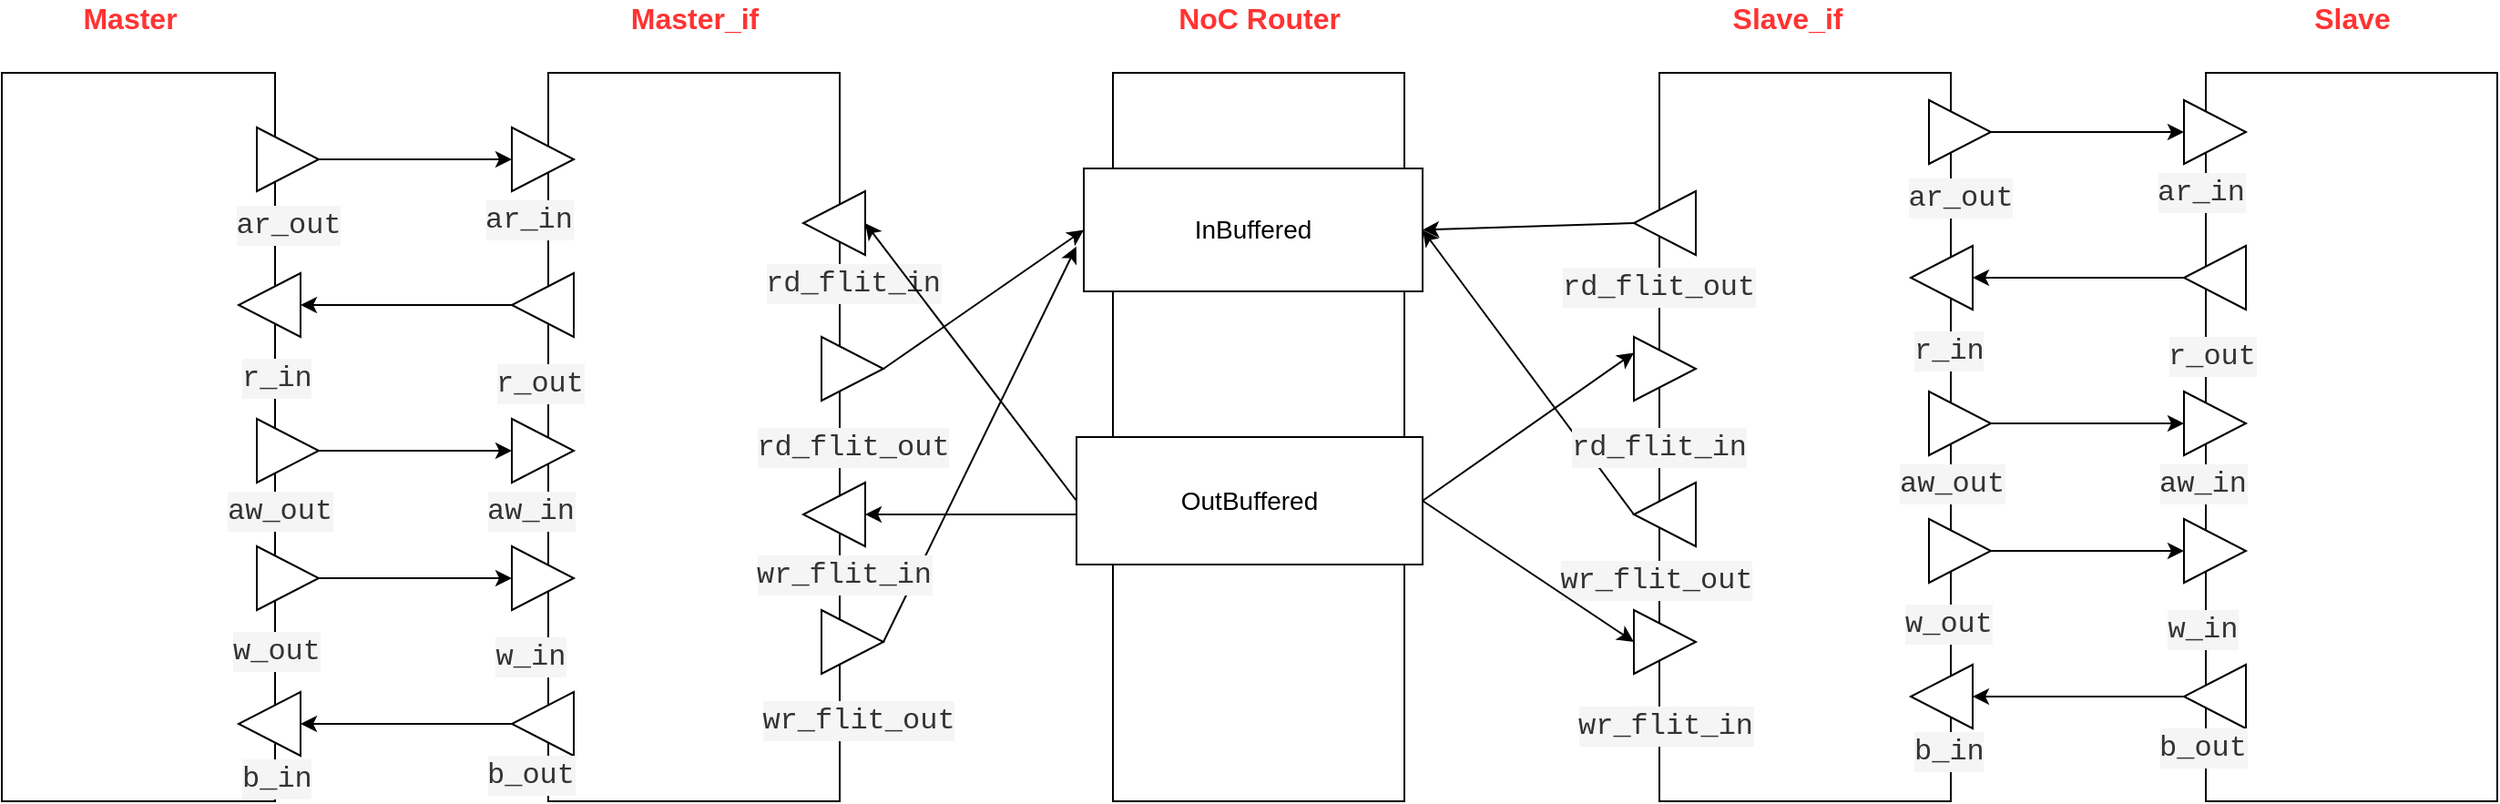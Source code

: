 <mxfile>
    <diagram id="TjHPI2f9OYxIldlkZtsD" name="第 1 页">
        <mxGraphModel dx="2215" dy="555" grid="1" gridSize="10" guides="1" tooltips="1" connect="1" arrows="1" fold="1" page="1" pageScale="1" pageWidth="827" pageHeight="1169" math="0" shadow="0">
            <root>
                <mxCell id="0"/>
                <mxCell id="1" parent="0"/>
                <mxCell id="2" value="" style="rounded=0;whiteSpace=wrap;html=1;" vertex="1" parent="1">
                    <mxGeometry x="120" y="380" width="160" height="400" as="geometry"/>
                </mxCell>
                <mxCell id="3" value="" style="triangle;whiteSpace=wrap;html=1;rotation=0;" vertex="1" parent="1">
                    <mxGeometry x="100" y="410" width="34" height="35" as="geometry"/>
                </mxCell>
                <mxCell id="4" value="" style="rounded=0;whiteSpace=wrap;html=1;" vertex="1" parent="1">
                    <mxGeometry x="-180" y="380" width="150" height="400" as="geometry"/>
                </mxCell>
                <mxCell id="5" value="" style="triangle;whiteSpace=wrap;html=1;rotation=0;" vertex="1" parent="1">
                    <mxGeometry x="-40" y="410" width="34" height="35" as="geometry"/>
                </mxCell>
                <mxCell id="6" value="" style="endArrow=classic;html=1;exitX=1;exitY=0.5;exitDx=0;exitDy=0;entryX=0;entryY=0.5;entryDx=0;entryDy=0;" edge="1" parent="1" source="5" target="3">
                    <mxGeometry width="50" height="50" relative="1" as="geometry">
                        <mxPoint x="20" y="570" as="sourcePoint"/>
                        <mxPoint x="70" y="520" as="targetPoint"/>
                    </mxGeometry>
                </mxCell>
                <mxCell id="7" value="&lt;div style=&quot;color: rgb(51 , 51 , 51) ; background-color: rgb(245 , 245 , 245) ; font-family: &amp;#34;consolas&amp;#34; , &amp;#34;courier new&amp;#34; , monospace ; font-size: 16px ; line-height: 22px&quot;&gt;ar_in&lt;/div&gt;" style="text;html=1;align=center;verticalAlign=middle;resizable=0;points=[];autosize=1;strokeColor=none;fillColor=none;" vertex="1" parent="1">
                    <mxGeometry x="79" y="445" width="60" height="30" as="geometry"/>
                </mxCell>
                <mxCell id="8" value="" style="triangle;whiteSpace=wrap;html=1;rotation=-180;" vertex="1" parent="1">
                    <mxGeometry x="100" y="490" width="34" height="35" as="geometry"/>
                </mxCell>
                <mxCell id="9" value="" style="triangle;whiteSpace=wrap;html=1;rotation=-180;" vertex="1" parent="1">
                    <mxGeometry x="-50" y="490" width="34" height="35" as="geometry"/>
                </mxCell>
                <mxCell id="10" value="" style="endArrow=classic;html=1;fontSize=15;exitX=1;exitY=0.5;exitDx=0;exitDy=0;entryX=0;entryY=0.5;entryDx=0;entryDy=0;" edge="1" parent="1" source="8" target="9">
                    <mxGeometry width="50" height="50" relative="1" as="geometry">
                        <mxPoint x="20" y="560" as="sourcePoint"/>
                        <mxPoint x="70" y="510" as="targetPoint"/>
                    </mxGeometry>
                </mxCell>
                <mxCell id="11" value="&lt;div style=&quot;color: rgb(51 , 51 , 51) ; background-color: rgb(245 , 245 , 245) ; font-family: &amp;#34;consolas&amp;#34; , &amp;#34;courier new&amp;#34; , monospace ; font-size: 16px ; line-height: 22px&quot;&gt;r_out&lt;/div&gt;" style="text;html=1;align=center;verticalAlign=middle;resizable=0;points=[];autosize=1;strokeColor=none;fillColor=none;fontSize=15;" vertex="1" parent="1">
                    <mxGeometry x="85" y="535" width="60" height="30" as="geometry"/>
                </mxCell>
                <mxCell id="12" value="" style="triangle;whiteSpace=wrap;html=1;rotation=0;" vertex="1" parent="1">
                    <mxGeometry x="100" y="570" width="34" height="35" as="geometry"/>
                </mxCell>
                <mxCell id="13" style="edgeStyle=none;html=1;exitX=1;exitY=0.5;exitDx=0;exitDy=0;entryX=0;entryY=0.5;entryDx=0;entryDy=0;fontSize=15;" edge="1" parent="1" source="14" target="12">
                    <mxGeometry relative="1" as="geometry"/>
                </mxCell>
                <mxCell id="14" value="" style="triangle;whiteSpace=wrap;html=1;rotation=0;" vertex="1" parent="1">
                    <mxGeometry x="-40" y="570" width="34" height="35" as="geometry"/>
                </mxCell>
                <mxCell id="15" value="&lt;div style=&quot;color: rgb(51 , 51 , 51) ; background-color: rgb(245 , 245 , 245) ; font-family: &amp;#34;consolas&amp;#34; , &amp;#34;courier new&amp;#34; , monospace ; font-size: 16px ; line-height: 22px&quot;&gt;aw_in&lt;/div&gt;" style="text;html=1;align=center;verticalAlign=middle;resizable=0;points=[];autosize=1;strokeColor=none;fillColor=none;fontSize=15;" vertex="1" parent="1">
                    <mxGeometry x="80" y="605" width="60" height="30" as="geometry"/>
                </mxCell>
                <mxCell id="16" style="edgeStyle=none;html=1;exitX=1;exitY=0.5;exitDx=0;exitDy=0;entryX=0;entryY=0.5;entryDx=0;entryDy=0;fontSize=15;" edge="1" parent="1" source="17" target="18">
                    <mxGeometry relative="1" as="geometry"/>
                </mxCell>
                <mxCell id="17" value="" style="triangle;whiteSpace=wrap;html=1;rotation=0;" vertex="1" parent="1">
                    <mxGeometry x="-40" y="640" width="34" height="35" as="geometry"/>
                </mxCell>
                <mxCell id="18" value="" style="triangle;whiteSpace=wrap;html=1;rotation=0;" vertex="1" parent="1">
                    <mxGeometry x="100" y="640" width="34" height="35" as="geometry"/>
                </mxCell>
                <mxCell id="19" value="&lt;div style=&quot;color: rgb(51 , 51 , 51) ; background-color: rgb(245 , 245 , 245) ; font-family: &amp;#34;consolas&amp;#34; , &amp;#34;courier new&amp;#34; , monospace ; font-size: 16px ; line-height: 22px&quot;&gt;w_in&lt;/div&gt;" style="text;html=1;align=center;verticalAlign=middle;resizable=0;points=[];autosize=1;strokeColor=none;fillColor=none;fontSize=15;" vertex="1" parent="1">
                    <mxGeometry x="85" y="685" width="50" height="30" as="geometry"/>
                </mxCell>
                <mxCell id="20" style="edgeStyle=none;html=1;exitX=1;exitY=0.5;exitDx=0;exitDy=0;fontSize=15;" edge="1" parent="1" source="21" target="22">
                    <mxGeometry relative="1" as="geometry"/>
                </mxCell>
                <mxCell id="21" value="" style="triangle;whiteSpace=wrap;html=1;rotation=-180;" vertex="1" parent="1">
                    <mxGeometry x="100" y="720" width="34" height="35" as="geometry"/>
                </mxCell>
                <mxCell id="22" value="" style="triangle;whiteSpace=wrap;html=1;rotation=-180;" vertex="1" parent="1">
                    <mxGeometry x="-50" y="720" width="34" height="35" as="geometry"/>
                </mxCell>
                <mxCell id="23" value="&lt;div style=&quot;color: rgb(51 , 51 , 51) ; background-color: rgb(245 , 245 , 245) ; font-family: &amp;#34;consolas&amp;#34; , &amp;#34;courier new&amp;#34; , monospace ; font-size: 16px ; line-height: 22px&quot;&gt;b_out&lt;/div&gt;" style="text;html=1;align=center;verticalAlign=middle;resizable=0;points=[];autosize=1;strokeColor=none;fillColor=none;fontSize=15;" vertex="1" parent="1">
                    <mxGeometry x="80" y="750" width="60" height="30" as="geometry"/>
                </mxCell>
                <mxCell id="24" style="edgeStyle=none;html=1;exitX=1;exitY=0.5;exitDx=0;exitDy=0;entryX=0;entryY=0.5;entryDx=0;entryDy=0;fontSize=15;" edge="1" parent="1" source="25" target="94">
                    <mxGeometry relative="1" as="geometry">
                        <mxPoint x="414" y="542.5" as="targetPoint"/>
                    </mxGeometry>
                </mxCell>
                <mxCell id="25" value="" style="triangle;whiteSpace=wrap;html=1;rotation=0;" vertex="1" parent="1">
                    <mxGeometry x="270" y="525" width="34" height="35" as="geometry"/>
                </mxCell>
                <mxCell id="26" value="" style="rounded=0;whiteSpace=wrap;html=1;" vertex="1" parent="1">
                    <mxGeometry x="430" y="380" width="160" height="400" as="geometry"/>
                </mxCell>
                <mxCell id="27" value="" style="triangle;whiteSpace=wrap;html=1;rotation=-180;" vertex="1" parent="1">
                    <mxGeometry x="260" y="445" width="34" height="35" as="geometry"/>
                </mxCell>
                <mxCell id="28" value="" style="triangle;whiteSpace=wrap;html=1;rotation=-180;" vertex="1" parent="1">
                    <mxGeometry x="260" y="605" width="34" height="35" as="geometry"/>
                </mxCell>
                <mxCell id="31" style="edgeStyle=none;html=1;exitX=1;exitY=0.5;exitDx=0;exitDy=0;entryX=0;entryY=0.5;entryDx=0;entryDy=0;fontSize=15;" edge="1" parent="1" target="28">
                    <mxGeometry relative="1" as="geometry">
                        <mxPoint x="414" y="622.5" as="sourcePoint"/>
                    </mxGeometry>
                </mxCell>
                <mxCell id="34" style="edgeStyle=none;html=1;exitX=1;exitY=0.5;exitDx=0;exitDy=0;entryX=-0.022;entryY=0.636;entryDx=0;entryDy=0;fontSize=15;entryPerimeter=0;" edge="1" parent="1" source="35" target="94">
                    <mxGeometry relative="1" as="geometry">
                        <mxPoint x="414" y="692.5" as="targetPoint"/>
                    </mxGeometry>
                </mxCell>
                <mxCell id="35" value="" style="triangle;whiteSpace=wrap;html=1;rotation=0;" vertex="1" parent="1">
                    <mxGeometry x="270" y="675" width="34" height="35" as="geometry"/>
                </mxCell>
                <mxCell id="37" value="&lt;div style=&quot;color: rgb(51 , 51 , 51) ; background-color: rgb(245 , 245 , 245) ; font-family: &amp;#34;consolas&amp;#34; , &amp;#34;courier new&amp;#34; , monospace ; font-size: 16px ; line-height: 22px&quot;&gt;&lt;div style=&quot;font-family: &amp;#34;consolas&amp;#34; , &amp;#34;courier new&amp;#34; , monospace ; line-height: 22px&quot;&gt;rd_flit_in&lt;/div&gt;&lt;/div&gt;" style="text;html=1;align=center;verticalAlign=middle;resizable=0;points=[];autosize=1;strokeColor=none;fillColor=none;fontSize=15;" vertex="1" parent="1">
                    <mxGeometry x="237" y="480" width="100" height="30" as="geometry"/>
                </mxCell>
                <mxCell id="38" value="&lt;div style=&quot;background-color: rgb(245 , 245 , 245) ; font-family: &amp;#34;consolas&amp;#34; , &amp;#34;courier new&amp;#34; , monospace ; font-size: 16px ; line-height: 22px&quot;&gt;&lt;div style=&quot;color: rgb(51 , 51 , 51) ; font-family: &amp;#34;consolas&amp;#34; , &amp;#34;courier new&amp;#34; , monospace ; line-height: 22px&quot;&gt;rd_flit_out&lt;/div&gt;&lt;/div&gt;" style="text;html=1;align=center;verticalAlign=middle;resizable=0;points=[];autosize=1;strokeColor=none;fillColor=none;fontSize=15;" vertex="1" parent="1">
                    <mxGeometry x="232" y="570" width="110" height="30" as="geometry"/>
                </mxCell>
                <mxCell id="39" value="&lt;div style=&quot;color: rgb(51 , 51 , 51) ; background-color: rgb(245 , 245 , 245) ; font-family: &amp;#34;consolas&amp;#34; , &amp;#34;courier new&amp;#34; , monospace ; font-size: 16px ; line-height: 22px&quot;&gt;&lt;div style=&quot;font-family: &amp;#34;consolas&amp;#34; , &amp;#34;courier new&amp;#34; , monospace ; line-height: 22px&quot;&gt;wr_flit_out&lt;/div&gt;&lt;/div&gt;" style="text;html=1;align=center;verticalAlign=middle;resizable=0;points=[];autosize=1;strokeColor=none;fillColor=none;fontSize=15;" vertex="1" parent="1">
                    <mxGeometry x="235" y="720" width="110" height="30" as="geometry"/>
                </mxCell>
                <mxCell id="40" value="&lt;div style=&quot;color: rgb(51 , 51 , 51) ; background-color: rgb(245 , 245 , 245) ; font-family: &amp;#34;consolas&amp;#34; , &amp;#34;courier new&amp;#34; , monospace ; font-size: 16px ; line-height: 22px&quot;&gt;&lt;div style=&quot;font-family: &amp;#34;consolas&amp;#34; , &amp;#34;courier new&amp;#34; , monospace ; line-height: 22px&quot;&gt;wr_flit_in&lt;/div&gt;&lt;/div&gt;" style="text;html=1;align=center;verticalAlign=middle;resizable=0;points=[];autosize=1;strokeColor=none;fillColor=none;fontSize=15;" vertex="1" parent="1">
                    <mxGeometry x="232" y="640" width="100" height="30" as="geometry"/>
                </mxCell>
                <mxCell id="41" value="&lt;font style=&quot;font-size: 16px&quot; color=&quot;#ff3333&quot;&gt;&lt;b&gt;Master&lt;/b&gt;&lt;/font&gt;" style="text;html=1;align=center;verticalAlign=middle;resizable=0;points=[];autosize=1;strokeColor=none;fillColor=none;fontSize=15;" vertex="1" parent="1">
                    <mxGeometry x="-145" y="340" width="70" height="20" as="geometry"/>
                </mxCell>
                <mxCell id="42" value="&lt;font style=&quot;font-size: 16px&quot; color=&quot;#ff3333&quot;&gt;&lt;b&gt;Master_if&lt;/b&gt;&lt;/font&gt;" style="text;html=1;align=center;verticalAlign=middle;resizable=0;points=[];autosize=1;strokeColor=none;fillColor=none;fontSize=15;" vertex="1" parent="1">
                    <mxGeometry x="155" y="340" width="90" height="20" as="geometry"/>
                </mxCell>
                <mxCell id="43" value="&lt;font style=&quot;font-size: 16px&quot; color=&quot;#ff3333&quot;&gt;&lt;b&gt;NoC Router&lt;/b&gt;&lt;/font&gt;" style="text;html=1;align=center;verticalAlign=middle;resizable=0;points=[];autosize=1;strokeColor=none;fillColor=none;fontSize=15;" vertex="1" parent="1">
                    <mxGeometry x="460" y="340" width="100" height="20" as="geometry"/>
                </mxCell>
                <mxCell id="44" value="&lt;div style=&quot;color: rgb(51 , 51 , 51) ; background-color: rgb(245 , 245 , 245) ; font-family: &amp;#34;consolas&amp;#34; , &amp;#34;courier new&amp;#34; , monospace ; line-height: 22px&quot;&gt;ar_out&lt;/div&gt;" style="text;html=1;align=center;verticalAlign=middle;resizable=0;points=[];autosize=1;strokeColor=none;fillColor=none;fontSize=16;fontColor=#FF3333;" vertex="1" parent="1">
                    <mxGeometry x="-58" y="447.5" width="70" height="30" as="geometry"/>
                </mxCell>
                <mxCell id="45" value="&lt;div style=&quot;color: rgb(51, 51, 51); background-color: rgb(245, 245, 245); font-family: consolas, &amp;quot;courier new&amp;quot;, monospace; font-weight: normal; font-size: 16px; line-height: 22px;&quot;&gt;&lt;div&gt;&lt;span style=&quot;color: #333333&quot;&gt;r_in&lt;/span&gt;&lt;/div&gt;&lt;/div&gt;" style="text;whiteSpace=wrap;html=1;fontSize=16;fontColor=#FF3333;" vertex="1" parent="1">
                    <mxGeometry x="-50" y="530" width="60" height="40" as="geometry"/>
                </mxCell>
                <mxCell id="46" value="&lt;div style=&quot;color: rgb(51, 51, 51); background-color: rgb(245, 245, 245); font-family: consolas, &amp;quot;courier new&amp;quot;, monospace; font-weight: normal; font-size: 16px; line-height: 22px;&quot;&gt;&lt;div&gt;&lt;span style=&quot;color: #333333&quot;&gt;aw_out&lt;/span&gt;&lt;/div&gt;&lt;/div&gt;" style="text;whiteSpace=wrap;html=1;fontSize=16;fontColor=#FF3333;" vertex="1" parent="1">
                    <mxGeometry x="-58" y="602.5" width="80" height="40" as="geometry"/>
                </mxCell>
                <mxCell id="47" value="&lt;div style=&quot;color: rgb(51, 51, 51); background-color: rgb(245, 245, 245); font-family: consolas, &amp;quot;courier new&amp;quot;, monospace; font-weight: normal; font-size: 16px; line-height: 22px;&quot;&gt;&lt;div&gt;&lt;span style=&quot;color: #333333&quot;&gt;w_out&lt;/span&gt;&lt;/div&gt;&lt;/div&gt;" style="text;whiteSpace=wrap;html=1;fontSize=16;fontColor=#FF3333;" vertex="1" parent="1">
                    <mxGeometry x="-55" y="680" width="70" height="40" as="geometry"/>
                </mxCell>
                <mxCell id="48" value="&lt;div style=&quot;color: rgb(51, 51, 51); background-color: rgb(245, 245, 245); font-family: consolas, &amp;quot;courier new&amp;quot;, monospace; font-weight: normal; font-size: 16px; line-height: 22px;&quot;&gt;&lt;div&gt;&lt;span style=&quot;color: #333333&quot;&gt;b_in&lt;/span&gt;&lt;/div&gt;&lt;/div&gt;" style="text;whiteSpace=wrap;html=1;fontSize=16;fontColor=#FF3333;" vertex="1" parent="1">
                    <mxGeometry x="-50" y="750" width="60" height="20" as="geometry"/>
                </mxCell>
                <mxCell id="49" value="" style="rounded=0;whiteSpace=wrap;html=1;" vertex="1" parent="1">
                    <mxGeometry x="730" y="380" width="160" height="400" as="geometry"/>
                </mxCell>
                <mxCell id="50" value="" style="rounded=0;whiteSpace=wrap;html=1;" vertex="1" parent="1">
                    <mxGeometry x="1030" y="380" width="160" height="400" as="geometry"/>
                </mxCell>
                <mxCell id="51" value="&lt;font style=&quot;font-size: 16px&quot; color=&quot;#ff3333&quot;&gt;&lt;b&gt;Slave_if&lt;/b&gt;&lt;/font&gt;" style="text;html=1;align=center;verticalAlign=middle;resizable=0;points=[];autosize=1;strokeColor=none;fillColor=none;fontSize=15;" vertex="1" parent="1">
                    <mxGeometry x="760" y="340" width="80" height="20" as="geometry"/>
                </mxCell>
                <mxCell id="52" value="&lt;font style=&quot;font-size: 16px&quot; color=&quot;#ff3333&quot;&gt;&lt;b&gt;Slave&lt;/b&gt;&lt;/font&gt;" style="text;html=1;align=center;verticalAlign=middle;resizable=0;points=[];autosize=1;strokeColor=none;fillColor=none;fontSize=15;" vertex="1" parent="1">
                    <mxGeometry x="1080" y="340" width="60" height="20" as="geometry"/>
                </mxCell>
                <mxCell id="96" style="edgeStyle=none;html=1;exitX=1;exitY=0.5;exitDx=0;exitDy=0;entryX=1;entryY=0.5;entryDx=0;entryDy=0;" edge="1" parent="1" source="58" target="94">
                    <mxGeometry relative="1" as="geometry"/>
                </mxCell>
                <mxCell id="58" value="" style="triangle;whiteSpace=wrap;html=1;rotation=-180;" vertex="1" parent="1">
                    <mxGeometry x="716" y="445" width="34" height="35" as="geometry"/>
                </mxCell>
                <mxCell id="98" style="edgeStyle=none;html=1;exitX=1;exitY=0.5;exitDx=0;exitDy=0;entryX=1;entryY=0.5;entryDx=0;entryDy=0;" edge="1" parent="1" source="60" target="94">
                    <mxGeometry relative="1" as="geometry"/>
                </mxCell>
                <mxCell id="60" value="" style="triangle;whiteSpace=wrap;html=1;rotation=-180;" vertex="1" parent="1">
                    <mxGeometry x="716" y="605" width="34" height="35" as="geometry"/>
                </mxCell>
                <mxCell id="61" value="" style="triangle;whiteSpace=wrap;html=1;rotation=0;" vertex="1" parent="1">
                    <mxGeometry x="716" y="525" width="34" height="35" as="geometry"/>
                </mxCell>
                <mxCell id="64" value="" style="triangle;whiteSpace=wrap;html=1;rotation=0;" vertex="1" parent="1">
                    <mxGeometry x="716" y="675" width="34" height="35" as="geometry"/>
                </mxCell>
                <mxCell id="65" value="&lt;div style=&quot;color: rgb(51, 51, 51); background-color: rgb(245, 245, 245); font-family: consolas, &amp;quot;courier new&amp;quot;, monospace; font-weight: normal; font-size: 16px; line-height: 22px;&quot;&gt;&lt;div&gt;&lt;span style=&quot;color: #333333&quot;&gt;rd_flit_in&lt;/span&gt;&lt;/div&gt;&lt;/div&gt;" style="text;whiteSpace=wrap;html=1;" vertex="1" parent="1">
                    <mxGeometry x="680" y="567.5" width="110" height="40" as="geometry"/>
                </mxCell>
                <mxCell id="66" value="&lt;div style=&quot;color: rgb(51, 51, 51); background-color: rgb(245, 245, 245); font-family: consolas, &amp;quot;courier new&amp;quot;, monospace; font-weight: normal; font-size: 16px; line-height: 22px;&quot;&gt;&lt;div&gt;&lt;span style=&quot;color: #333333&quot;&gt;rd_flit_out&lt;/span&gt;&lt;/div&gt;&lt;/div&gt;" style="text;whiteSpace=wrap;html=1;" vertex="1" parent="1">
                    <mxGeometry x="675" y="480" width="120" height="40" as="geometry"/>
                </mxCell>
                <mxCell id="67" value="&lt;div style=&quot;color: rgb(51 , 51 , 51) ; background-color: rgb(245 , 245 , 245) ; font-family: &amp;#34;consolas&amp;#34; , &amp;#34;courier new&amp;#34; , monospace ; font-size: 16px ; line-height: 22px&quot;&gt;&lt;div style=&quot;font-family: &amp;#34;consolas&amp;#34; , &amp;#34;courier new&amp;#34; , monospace ; line-height: 22px&quot;&gt;wr_flit_in&lt;/div&gt;&lt;/div&gt;" style="text;html=1;align=center;verticalAlign=middle;resizable=0;points=[];autosize=1;strokeColor=none;fillColor=none;fontSize=15;" vertex="1" parent="1">
                    <mxGeometry x="683" y="722.5" width="100" height="30" as="geometry"/>
                </mxCell>
                <mxCell id="68" value="&lt;div style=&quot;color: rgb(51 , 51 , 51) ; background-color: rgb(245 , 245 , 245) ; font-family: &amp;#34;consolas&amp;#34; , &amp;#34;courier new&amp;#34; , monospace ; font-size: 16px ; line-height: 22px&quot;&gt;&lt;div style=&quot;font-family: &amp;#34;consolas&amp;#34; , &amp;#34;courier new&amp;#34; , monospace ; line-height: 22px&quot;&gt;wr_flit_out&lt;/div&gt;&lt;/div&gt;" style="text;html=1;align=center;verticalAlign=middle;resizable=0;points=[];autosize=1;strokeColor=none;fillColor=none;fontSize=15;" vertex="1" parent="1">
                    <mxGeometry x="673" y="642.5" width="110" height="30" as="geometry"/>
                </mxCell>
                <mxCell id="69" value="" style="triangle;whiteSpace=wrap;html=1;rotation=0;" vertex="1" parent="1">
                    <mxGeometry x="1018" y="395" width="34" height="35" as="geometry"/>
                </mxCell>
                <mxCell id="70" value="" style="triangle;whiteSpace=wrap;html=1;rotation=0;" vertex="1" parent="1">
                    <mxGeometry x="878" y="395" width="34" height="35" as="geometry"/>
                </mxCell>
                <mxCell id="71" value="" style="endArrow=classic;html=1;exitX=1;exitY=0.5;exitDx=0;exitDy=0;entryX=0;entryY=0.5;entryDx=0;entryDy=0;" edge="1" parent="1" source="70" target="69">
                    <mxGeometry width="50" height="50" relative="1" as="geometry">
                        <mxPoint x="938" y="555" as="sourcePoint"/>
                        <mxPoint x="988" y="505" as="targetPoint"/>
                    </mxGeometry>
                </mxCell>
                <mxCell id="72" value="&lt;div style=&quot;color: rgb(51 , 51 , 51) ; background-color: rgb(245 , 245 , 245) ; font-family: &amp;#34;consolas&amp;#34; , &amp;#34;courier new&amp;#34; , monospace ; font-size: 16px ; line-height: 22px&quot;&gt;ar_in&lt;/div&gt;" style="text;html=1;align=center;verticalAlign=middle;resizable=0;points=[];autosize=1;strokeColor=none;fillColor=none;" vertex="1" parent="1">
                    <mxGeometry x="997" y="430" width="60" height="30" as="geometry"/>
                </mxCell>
                <mxCell id="73" value="" style="triangle;whiteSpace=wrap;html=1;rotation=-180;" vertex="1" parent="1">
                    <mxGeometry x="1018" y="475" width="34" height="35" as="geometry"/>
                </mxCell>
                <mxCell id="74" value="" style="triangle;whiteSpace=wrap;html=1;rotation=-180;" vertex="1" parent="1">
                    <mxGeometry x="868" y="475" width="34" height="35" as="geometry"/>
                </mxCell>
                <mxCell id="75" value="" style="endArrow=classic;html=1;fontSize=15;exitX=1;exitY=0.5;exitDx=0;exitDy=0;entryX=0;entryY=0.5;entryDx=0;entryDy=0;" edge="1" parent="1" source="73" target="74">
                    <mxGeometry width="50" height="50" relative="1" as="geometry">
                        <mxPoint x="938" y="545" as="sourcePoint"/>
                        <mxPoint x="988" y="495" as="targetPoint"/>
                    </mxGeometry>
                </mxCell>
                <mxCell id="76" value="&lt;div style=&quot;color: rgb(51 , 51 , 51) ; background-color: rgb(245 , 245 , 245) ; font-family: &amp;#34;consolas&amp;#34; , &amp;#34;courier new&amp;#34; , monospace ; font-size: 16px ; line-height: 22px&quot;&gt;r_out&lt;/div&gt;" style="text;html=1;align=center;verticalAlign=middle;resizable=0;points=[];autosize=1;strokeColor=none;fillColor=none;fontSize=15;" vertex="1" parent="1">
                    <mxGeometry x="1003" y="520" width="60" height="30" as="geometry"/>
                </mxCell>
                <mxCell id="77" value="" style="triangle;whiteSpace=wrap;html=1;rotation=0;" vertex="1" parent="1">
                    <mxGeometry x="1018" y="555" width="34" height="35" as="geometry"/>
                </mxCell>
                <mxCell id="78" style="edgeStyle=none;html=1;exitX=1;exitY=0.5;exitDx=0;exitDy=0;entryX=0;entryY=0.5;entryDx=0;entryDy=0;fontSize=15;" edge="1" parent="1" source="79" target="77">
                    <mxGeometry relative="1" as="geometry"/>
                </mxCell>
                <mxCell id="79" value="" style="triangle;whiteSpace=wrap;html=1;rotation=0;" vertex="1" parent="1">
                    <mxGeometry x="878" y="555" width="34" height="35" as="geometry"/>
                </mxCell>
                <mxCell id="80" value="&lt;div style=&quot;color: rgb(51 , 51 , 51) ; background-color: rgb(245 , 245 , 245) ; font-family: &amp;#34;consolas&amp;#34; , &amp;#34;courier new&amp;#34; , monospace ; font-size: 16px ; line-height: 22px&quot;&gt;aw_in&lt;/div&gt;" style="text;html=1;align=center;verticalAlign=middle;resizable=0;points=[];autosize=1;strokeColor=none;fillColor=none;fontSize=15;" vertex="1" parent="1">
                    <mxGeometry x="998" y="590" width="60" height="30" as="geometry"/>
                </mxCell>
                <mxCell id="81" style="edgeStyle=none;html=1;exitX=1;exitY=0.5;exitDx=0;exitDy=0;entryX=0;entryY=0.5;entryDx=0;entryDy=0;fontSize=15;" edge="1" parent="1" source="82" target="83">
                    <mxGeometry relative="1" as="geometry"/>
                </mxCell>
                <mxCell id="82" value="" style="triangle;whiteSpace=wrap;html=1;rotation=0;" vertex="1" parent="1">
                    <mxGeometry x="878" y="625" width="34" height="35" as="geometry"/>
                </mxCell>
                <mxCell id="83" value="" style="triangle;whiteSpace=wrap;html=1;rotation=0;" vertex="1" parent="1">
                    <mxGeometry x="1018" y="625" width="34" height="35" as="geometry"/>
                </mxCell>
                <mxCell id="84" value="&lt;div style=&quot;color: rgb(51 , 51 , 51) ; background-color: rgb(245 , 245 , 245) ; font-family: &amp;#34;consolas&amp;#34; , &amp;#34;courier new&amp;#34; , monospace ; font-size: 16px ; line-height: 22px&quot;&gt;w_in&lt;/div&gt;" style="text;html=1;align=center;verticalAlign=middle;resizable=0;points=[];autosize=1;strokeColor=none;fillColor=none;fontSize=15;" vertex="1" parent="1">
                    <mxGeometry x="1003" y="670" width="50" height="30" as="geometry"/>
                </mxCell>
                <mxCell id="85" style="edgeStyle=none;html=1;exitX=1;exitY=0.5;exitDx=0;exitDy=0;fontSize=15;" edge="1" parent="1" source="86" target="87">
                    <mxGeometry relative="1" as="geometry"/>
                </mxCell>
                <mxCell id="86" value="" style="triangle;whiteSpace=wrap;html=1;rotation=-180;" vertex="1" parent="1">
                    <mxGeometry x="1018" y="705" width="34" height="35" as="geometry"/>
                </mxCell>
                <mxCell id="87" value="" style="triangle;whiteSpace=wrap;html=1;rotation=-180;" vertex="1" parent="1">
                    <mxGeometry x="868" y="705" width="34" height="35" as="geometry"/>
                </mxCell>
                <mxCell id="88" value="&lt;div style=&quot;color: rgb(51 , 51 , 51) ; background-color: rgb(245 , 245 , 245) ; font-family: &amp;#34;consolas&amp;#34; , &amp;#34;courier new&amp;#34; , monospace ; font-size: 16px ; line-height: 22px&quot;&gt;b_out&lt;/div&gt;" style="text;html=1;align=center;verticalAlign=middle;resizable=0;points=[];autosize=1;strokeColor=none;fillColor=none;fontSize=15;" vertex="1" parent="1">
                    <mxGeometry x="998" y="735" width="60" height="30" as="geometry"/>
                </mxCell>
                <mxCell id="89" value="&lt;div style=&quot;color: rgb(51 , 51 , 51) ; background-color: rgb(245 , 245 , 245) ; font-family: &amp;#34;consolas&amp;#34; , &amp;#34;courier new&amp;#34; , monospace ; line-height: 22px&quot;&gt;ar_out&lt;/div&gt;" style="text;html=1;align=center;verticalAlign=middle;resizable=0;points=[];autosize=1;strokeColor=none;fillColor=none;fontSize=16;fontColor=#FF3333;" vertex="1" parent="1">
                    <mxGeometry x="860" y="432.5" width="70" height="30" as="geometry"/>
                </mxCell>
                <mxCell id="90" value="&lt;div style=&quot;color: rgb(51, 51, 51); background-color: rgb(245, 245, 245); font-family: consolas, &amp;quot;courier new&amp;quot;, monospace; font-weight: normal; font-size: 16px; line-height: 22px;&quot;&gt;&lt;div&gt;&lt;span style=&quot;color: #333333&quot;&gt;r_in&lt;/span&gt;&lt;/div&gt;&lt;/div&gt;" style="text;whiteSpace=wrap;html=1;fontSize=16;fontColor=#FF3333;" vertex="1" parent="1">
                    <mxGeometry x="868" y="515" width="60" height="40" as="geometry"/>
                </mxCell>
                <mxCell id="91" value="&lt;div style=&quot;color: rgb(51, 51, 51); background-color: rgb(245, 245, 245); font-family: consolas, &amp;quot;courier new&amp;quot;, monospace; font-weight: normal; font-size: 16px; line-height: 22px;&quot;&gt;&lt;div&gt;&lt;span style=&quot;color: #333333&quot;&gt;aw_out&lt;/span&gt;&lt;/div&gt;&lt;/div&gt;" style="text;whiteSpace=wrap;html=1;fontSize=16;fontColor=#FF3333;" vertex="1" parent="1">
                    <mxGeometry x="860" y="587.5" width="80" height="40" as="geometry"/>
                </mxCell>
                <mxCell id="92" value="&lt;div style=&quot;color: rgb(51, 51, 51); background-color: rgb(245, 245, 245); font-family: consolas, &amp;quot;courier new&amp;quot;, monospace; font-weight: normal; font-size: 16px; line-height: 22px;&quot;&gt;&lt;div&gt;&lt;span style=&quot;color: #333333&quot;&gt;w_out&lt;/span&gt;&lt;/div&gt;&lt;/div&gt;" style="text;whiteSpace=wrap;html=1;fontSize=16;fontColor=#FF3333;" vertex="1" parent="1">
                    <mxGeometry x="863" y="665" width="70" height="40" as="geometry"/>
                </mxCell>
                <mxCell id="93" value="&lt;div style=&quot;color: rgb(51, 51, 51); background-color: rgb(245, 245, 245); font-family: consolas, &amp;quot;courier new&amp;quot;, monospace; font-weight: normal; font-size: 16px; line-height: 22px;&quot;&gt;&lt;div&gt;&lt;span style=&quot;color: #333333&quot;&gt;b_in&lt;/span&gt;&lt;/div&gt;&lt;/div&gt;" style="text;whiteSpace=wrap;html=1;fontSize=16;fontColor=#FF3333;" vertex="1" parent="1">
                    <mxGeometry x="868" y="735" width="60" height="20" as="geometry"/>
                </mxCell>
                <mxCell id="94" value="&lt;font style=&quot;font-size: 14px&quot;&gt;InBuffered&lt;/font&gt;" style="rounded=0;whiteSpace=wrap;html=1;" vertex="1" parent="1">
                    <mxGeometry x="414" y="432.5" width="186" height="67.5" as="geometry"/>
                </mxCell>
                <mxCell id="97" style="edgeStyle=none;html=1;exitX=1;exitY=0.5;exitDx=0;exitDy=0;entryX=0;entryY=0.25;entryDx=0;entryDy=0;" edge="1" parent="1" source="95" target="61">
                    <mxGeometry relative="1" as="geometry"/>
                </mxCell>
                <mxCell id="100" style="edgeStyle=none;html=1;exitX=1;exitY=0.5;exitDx=0;exitDy=0;entryX=0;entryY=0.5;entryDx=0;entryDy=0;" edge="1" parent="1" source="95" target="64">
                    <mxGeometry relative="1" as="geometry"/>
                </mxCell>
                <mxCell id="101" style="edgeStyle=none;html=1;exitX=0;exitY=0.5;exitDx=0;exitDy=0;entryX=0;entryY=0.5;entryDx=0;entryDy=0;" edge="1" parent="1" source="95" target="27">
                    <mxGeometry relative="1" as="geometry"/>
                </mxCell>
                <mxCell id="95" value="&lt;font style=&quot;font-size: 14px&quot;&gt;OutBuffered&lt;/font&gt;" style="rounded=0;whiteSpace=wrap;html=1;" vertex="1" parent="1">
                    <mxGeometry x="410" y="580" width="190" height="70" as="geometry"/>
                </mxCell>
            </root>
        </mxGraphModel>
    </diagram>
</mxfile>